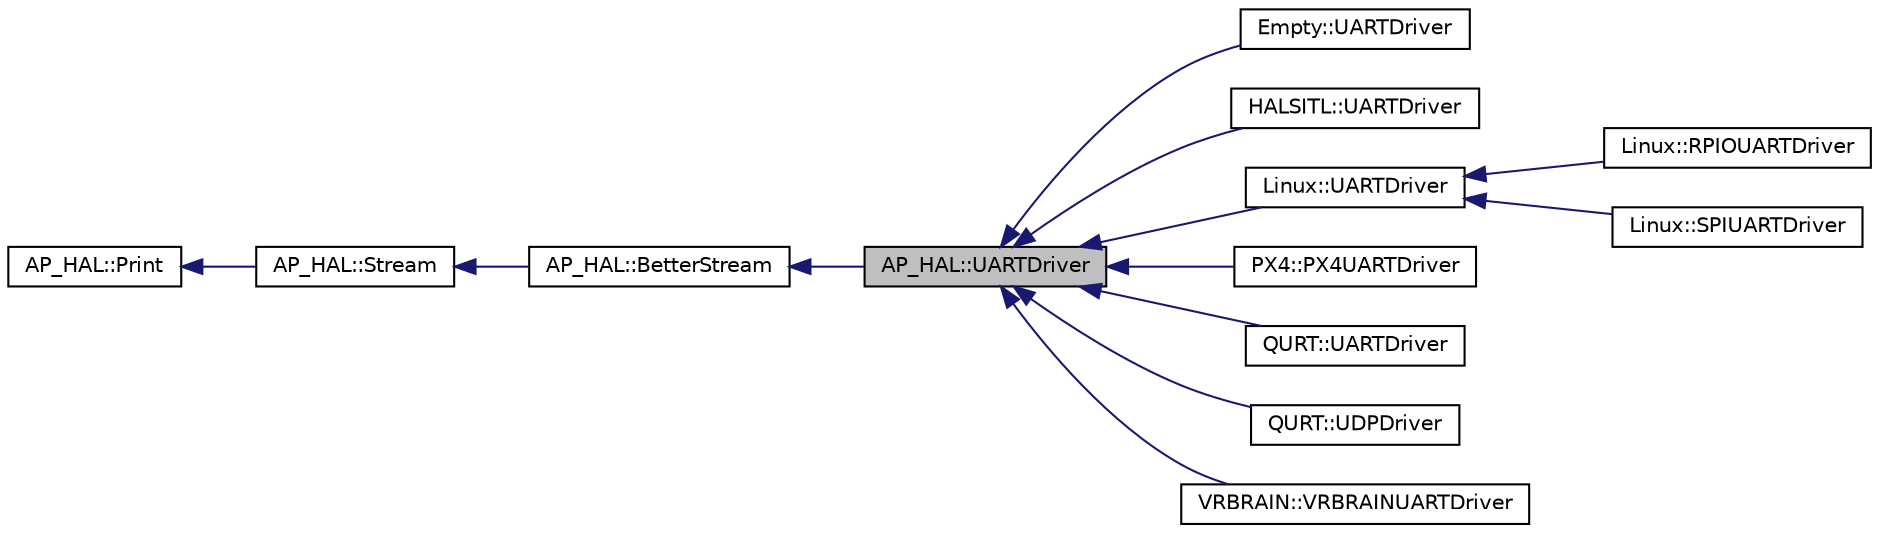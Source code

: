 digraph "AP_HAL::UARTDriver"
{
 // INTERACTIVE_SVG=YES
  edge [fontname="Helvetica",fontsize="10",labelfontname="Helvetica",labelfontsize="10"];
  node [fontname="Helvetica",fontsize="10",shape=record];
  rankdir="LR";
  Node1 [label="AP_HAL::UARTDriver",height=0.2,width=0.4,color="black", fillcolor="grey75", style="filled", fontcolor="black"];
  Node2 -> Node1 [dir="back",color="midnightblue",fontsize="10",style="solid",fontname="Helvetica"];
  Node2 [label="AP_HAL::BetterStream",height=0.2,width=0.4,color="black", fillcolor="white", style="filled",URL="$classAP__HAL_1_1BetterStream.html"];
  Node3 -> Node2 [dir="back",color="midnightblue",fontsize="10",style="solid",fontname="Helvetica"];
  Node3 [label="AP_HAL::Stream",height=0.2,width=0.4,color="black", fillcolor="white", style="filled",URL="$classAP__HAL_1_1Stream.html"];
  Node4 -> Node3 [dir="back",color="midnightblue",fontsize="10",style="solid",fontname="Helvetica"];
  Node4 [label="AP_HAL::Print",height=0.2,width=0.4,color="black", fillcolor="white", style="filled",URL="$classAP__HAL_1_1Print.html"];
  Node1 -> Node5 [dir="back",color="midnightblue",fontsize="10",style="solid",fontname="Helvetica"];
  Node5 [label="Empty::UARTDriver",height=0.2,width=0.4,color="black", fillcolor="white", style="filled",URL="$classEmpty_1_1UARTDriver.html"];
  Node1 -> Node6 [dir="back",color="midnightblue",fontsize="10",style="solid",fontname="Helvetica"];
  Node6 [label="HALSITL::UARTDriver",height=0.2,width=0.4,color="black", fillcolor="white", style="filled",URL="$classHALSITL_1_1UARTDriver.html"];
  Node1 -> Node7 [dir="back",color="midnightblue",fontsize="10",style="solid",fontname="Helvetica"];
  Node7 [label="Linux::UARTDriver",height=0.2,width=0.4,color="black", fillcolor="white", style="filled",URL="$classLinux_1_1UARTDriver.html"];
  Node7 -> Node8 [dir="back",color="midnightblue",fontsize="10",style="solid",fontname="Helvetica"];
  Node8 [label="Linux::RPIOUARTDriver",height=0.2,width=0.4,color="black", fillcolor="white", style="filled",URL="$classLinux_1_1RPIOUARTDriver.html"];
  Node7 -> Node9 [dir="back",color="midnightblue",fontsize="10",style="solid",fontname="Helvetica"];
  Node9 [label="Linux::SPIUARTDriver",height=0.2,width=0.4,color="black", fillcolor="white", style="filled",URL="$classLinux_1_1SPIUARTDriver.html"];
  Node1 -> Node10 [dir="back",color="midnightblue",fontsize="10",style="solid",fontname="Helvetica"];
  Node10 [label="PX4::PX4UARTDriver",height=0.2,width=0.4,color="black", fillcolor="white", style="filled",URL="$classPX4_1_1PX4UARTDriver.html"];
  Node1 -> Node11 [dir="back",color="midnightblue",fontsize="10",style="solid",fontname="Helvetica"];
  Node11 [label="QURT::UARTDriver",height=0.2,width=0.4,color="black", fillcolor="white", style="filled",URL="$classQURT_1_1UARTDriver.html"];
  Node1 -> Node12 [dir="back",color="midnightblue",fontsize="10",style="solid",fontname="Helvetica"];
  Node12 [label="QURT::UDPDriver",height=0.2,width=0.4,color="black", fillcolor="white", style="filled",URL="$classQURT_1_1UDPDriver.html"];
  Node1 -> Node13 [dir="back",color="midnightblue",fontsize="10",style="solid",fontname="Helvetica"];
  Node13 [label="VRBRAIN::VRBRAINUARTDriver",height=0.2,width=0.4,color="black", fillcolor="white", style="filled",URL="$classVRBRAIN_1_1VRBRAINUARTDriver.html"];
}
